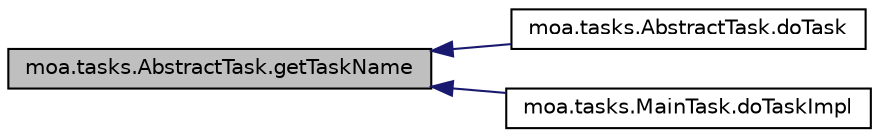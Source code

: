 digraph G
{
  edge [fontname="Helvetica",fontsize="10",labelfontname="Helvetica",labelfontsize="10"];
  node [fontname="Helvetica",fontsize="10",shape=record];
  rankdir=LR;
  Node1 [label="moa.tasks.AbstractTask.getTaskName",height=0.2,width=0.4,color="black", fillcolor="grey75", style="filled" fontcolor="black"];
  Node1 -> Node2 [dir=back,color="midnightblue",fontsize="10",style="solid",fontname="Helvetica"];
  Node2 [label="moa.tasks.AbstractTask.doTask",height=0.2,width=0.4,color="black", fillcolor="white", style="filled",URL="$classmoa_1_1tasks_1_1AbstractTask.html#aaffeb304f0009dcd5e3c1f0df3b3b533",tooltip="This method performs this task."];
  Node1 -> Node3 [dir=back,color="midnightblue",fontsize="10",style="solid",fontname="Helvetica"];
  Node3 [label="moa.tasks.MainTask.doTaskImpl",height=0.2,width=0.4,color="black", fillcolor="white", style="filled",URL="$classmoa_1_1tasks_1_1MainTask.html#a93c46b5a66d0a5f46c379c3abfb6c183",tooltip="This method performs this task."];
}
